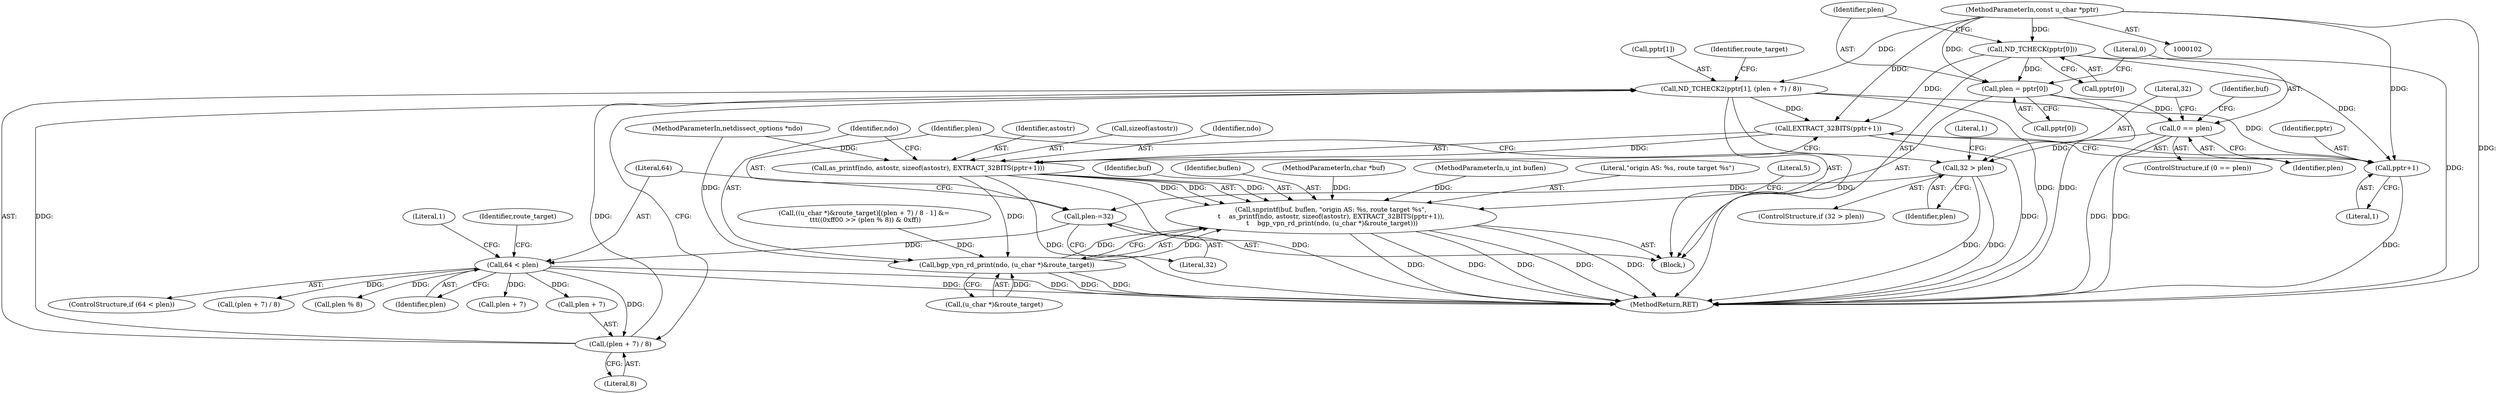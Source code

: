 digraph "0_tcpdump_bd4e697ebd6c8457efa8f28f6831fc929b88a014@array" {
"1000153" [label="(Call,ND_TCHECK2(pptr[1], (plen + 7) / 8))"];
"1000104" [label="(MethodParameterIn,const u_char *pptr)"];
"1000157" [label="(Call,(plen + 7) / 8)"];
"1000141" [label="(Call,64 < plen)"];
"1000137" [label="(Call,plen-=32)"];
"1000131" [label="(Call,32 > plen)"];
"1000120" [label="(Call,0 == plen)"];
"1000114" [label="(Call,plen = pptr[0])"];
"1000110" [label="(Call,ND_TCHECK(pptr[0]))"];
"1000208" [label="(Call,EXTRACT_32BITS(pptr+1))"];
"1000203" [label="(Call,as_printf(ndo, astostr, sizeof(astostr), EXTRACT_32BITS(pptr+1)))"];
"1000199" [label="(Call,snprintf(buf, buflen, \"origin AS: %s, route target %s\",\n\t    as_printf(ndo, astostr, sizeof(astostr), EXTRACT_32BITS(pptr+1)),\n \t    bgp_vpn_rd_print(ndo, (u_char *)&route_target)))"];
"1000212" [label="(Call,bgp_vpn_rd_print(ndo, (u_char *)&route_target))"];
"1000209" [label="(Call,pptr+1)"];
"1000121" [label="(Literal,0)"];
"1000138" [label="(Identifier,plen)"];
"1000206" [label="(Call,sizeof(astostr))"];
"1000208" [label="(Call,EXTRACT_32BITS(pptr+1))"];
"1000104" [label="(MethodParameterIn,const u_char *pptr)"];
"1000153" [label="(Call,ND_TCHECK2(pptr[1], (plen + 7) / 8))"];
"1000110" [label="(Call,ND_TCHECK(pptr[0]))"];
"1000204" [label="(Identifier,ndo)"];
"1000157" [label="(Call,(plen + 7) / 8)"];
"1000230" [label="(MethodReturn,RET)"];
"1000211" [label="(Literal,1)"];
"1000179" [label="(Call,((u_char *)&route_target)[(plen + 7) / 8 - 1] &=\n \t\t\t((0xff00 >> (plen % 8)) & 0xff))"];
"1000107" [label="(Block,)"];
"1000158" [label="(Call,plen + 7)"];
"1000114" [label="(Call,plen = pptr[0])"];
"1000132" [label="(Literal,32)"];
"1000201" [label="(Identifier,buflen)"];
"1000130" [label="(ControlStructure,if (32 > plen))"];
"1000103" [label="(MethodParameterIn,netdissect_options *ndo)"];
"1000146" [label="(Literal,1)"];
"1000164" [label="(Identifier,route_target)"];
"1000140" [label="(ControlStructure,if (64 < plen))"];
"1000115" [label="(Identifier,plen)"];
"1000105" [label="(MethodParameterIn,char *buf)"];
"1000106" [label="(MethodParameterIn,u_int buflen)"];
"1000202" [label="(Literal,\"origin AS: %s, route target %s\")"];
"1000169" [label="(Call,(plen + 7) / 8)"];
"1000122" [label="(Identifier,plen)"];
"1000175" [label="(Call,plen % 8)"];
"1000116" [label="(Call,pptr[0])"];
"1000131" [label="(Call,32 > plen)"];
"1000220" [label="(Literal,5)"];
"1000137" [label="(Call,plen-=32)"];
"1000161" [label="(Literal,8)"];
"1000199" [label="(Call,snprintf(buf, buflen, \"origin AS: %s, route target %s\",\n\t    as_printf(ndo, astostr, sizeof(astostr), EXTRACT_32BITS(pptr+1)),\n \t    bgp_vpn_rd_print(ndo, (u_char *)&route_target)))"];
"1000205" [label="(Identifier,astostr)"];
"1000209" [label="(Call,pptr+1)"];
"1000111" [label="(Call,pptr[0])"];
"1000200" [label="(Identifier,buf)"];
"1000214" [label="(Call,(u_char *)&route_target)"];
"1000212" [label="(Call,bgp_vpn_rd_print(ndo, (u_char *)&route_target))"];
"1000133" [label="(Identifier,plen)"];
"1000136" [label="(Literal,1)"];
"1000210" [label="(Identifier,pptr)"];
"1000149" [label="(Identifier,route_target)"];
"1000119" [label="(ControlStructure,if (0 == plen))"];
"1000120" [label="(Call,0 == plen)"];
"1000142" [label="(Literal,64)"];
"1000139" [label="(Literal,32)"];
"1000213" [label="(Identifier,ndo)"];
"1000154" [label="(Call,pptr[1])"];
"1000203" [label="(Call,as_printf(ndo, astostr, sizeof(astostr), EXTRACT_32BITS(pptr+1)))"];
"1000141" [label="(Call,64 < plen)"];
"1000143" [label="(Identifier,plen)"];
"1000125" [label="(Identifier,buf)"];
"1000170" [label="(Call,plen + 7)"];
"1000153" -> "1000107"  [label="AST: "];
"1000153" -> "1000157"  [label="CFG: "];
"1000154" -> "1000153"  [label="AST: "];
"1000157" -> "1000153"  [label="AST: "];
"1000164" -> "1000153"  [label="CFG: "];
"1000153" -> "1000230"  [label="DDG: "];
"1000153" -> "1000230"  [label="DDG: "];
"1000104" -> "1000153"  [label="DDG: "];
"1000157" -> "1000153"  [label="DDG: "];
"1000157" -> "1000153"  [label="DDG: "];
"1000153" -> "1000208"  [label="DDG: "];
"1000153" -> "1000209"  [label="DDG: "];
"1000104" -> "1000102"  [label="AST: "];
"1000104" -> "1000230"  [label="DDG: "];
"1000104" -> "1000110"  [label="DDG: "];
"1000104" -> "1000114"  [label="DDG: "];
"1000104" -> "1000208"  [label="DDG: "];
"1000104" -> "1000209"  [label="DDG: "];
"1000157" -> "1000161"  [label="CFG: "];
"1000158" -> "1000157"  [label="AST: "];
"1000161" -> "1000157"  [label="AST: "];
"1000141" -> "1000157"  [label="DDG: "];
"1000141" -> "1000140"  [label="AST: "];
"1000141" -> "1000143"  [label="CFG: "];
"1000142" -> "1000141"  [label="AST: "];
"1000143" -> "1000141"  [label="AST: "];
"1000146" -> "1000141"  [label="CFG: "];
"1000149" -> "1000141"  [label="CFG: "];
"1000141" -> "1000230"  [label="DDG: "];
"1000141" -> "1000230"  [label="DDG: "];
"1000137" -> "1000141"  [label="DDG: "];
"1000141" -> "1000158"  [label="DDG: "];
"1000141" -> "1000169"  [label="DDG: "];
"1000141" -> "1000170"  [label="DDG: "];
"1000141" -> "1000175"  [label="DDG: "];
"1000137" -> "1000107"  [label="AST: "];
"1000137" -> "1000139"  [label="CFG: "];
"1000138" -> "1000137"  [label="AST: "];
"1000139" -> "1000137"  [label="AST: "];
"1000142" -> "1000137"  [label="CFG: "];
"1000131" -> "1000137"  [label="DDG: "];
"1000131" -> "1000130"  [label="AST: "];
"1000131" -> "1000133"  [label="CFG: "];
"1000132" -> "1000131"  [label="AST: "];
"1000133" -> "1000131"  [label="AST: "];
"1000136" -> "1000131"  [label="CFG: "];
"1000138" -> "1000131"  [label="CFG: "];
"1000131" -> "1000230"  [label="DDG: "];
"1000131" -> "1000230"  [label="DDG: "];
"1000120" -> "1000131"  [label="DDG: "];
"1000120" -> "1000119"  [label="AST: "];
"1000120" -> "1000122"  [label="CFG: "];
"1000121" -> "1000120"  [label="AST: "];
"1000122" -> "1000120"  [label="AST: "];
"1000125" -> "1000120"  [label="CFG: "];
"1000132" -> "1000120"  [label="CFG: "];
"1000120" -> "1000230"  [label="DDG: "];
"1000120" -> "1000230"  [label="DDG: "];
"1000114" -> "1000120"  [label="DDG: "];
"1000114" -> "1000107"  [label="AST: "];
"1000114" -> "1000116"  [label="CFG: "];
"1000115" -> "1000114"  [label="AST: "];
"1000116" -> "1000114"  [label="AST: "];
"1000121" -> "1000114"  [label="CFG: "];
"1000114" -> "1000230"  [label="DDG: "];
"1000110" -> "1000114"  [label="DDG: "];
"1000110" -> "1000107"  [label="AST: "];
"1000110" -> "1000111"  [label="CFG: "];
"1000111" -> "1000110"  [label="AST: "];
"1000115" -> "1000110"  [label="CFG: "];
"1000110" -> "1000230"  [label="DDG: "];
"1000110" -> "1000208"  [label="DDG: "];
"1000110" -> "1000209"  [label="DDG: "];
"1000208" -> "1000203"  [label="AST: "];
"1000208" -> "1000209"  [label="CFG: "];
"1000209" -> "1000208"  [label="AST: "];
"1000203" -> "1000208"  [label="CFG: "];
"1000208" -> "1000230"  [label="DDG: "];
"1000208" -> "1000203"  [label="DDG: "];
"1000203" -> "1000199"  [label="AST: "];
"1000204" -> "1000203"  [label="AST: "];
"1000205" -> "1000203"  [label="AST: "];
"1000206" -> "1000203"  [label="AST: "];
"1000213" -> "1000203"  [label="CFG: "];
"1000203" -> "1000230"  [label="DDG: "];
"1000203" -> "1000230"  [label="DDG: "];
"1000203" -> "1000199"  [label="DDG: "];
"1000203" -> "1000199"  [label="DDG: "];
"1000203" -> "1000199"  [label="DDG: "];
"1000103" -> "1000203"  [label="DDG: "];
"1000203" -> "1000212"  [label="DDG: "];
"1000199" -> "1000107"  [label="AST: "];
"1000199" -> "1000212"  [label="CFG: "];
"1000200" -> "1000199"  [label="AST: "];
"1000201" -> "1000199"  [label="AST: "];
"1000202" -> "1000199"  [label="AST: "];
"1000212" -> "1000199"  [label="AST: "];
"1000220" -> "1000199"  [label="CFG: "];
"1000199" -> "1000230"  [label="DDG: "];
"1000199" -> "1000230"  [label="DDG: "];
"1000199" -> "1000230"  [label="DDG: "];
"1000199" -> "1000230"  [label="DDG: "];
"1000199" -> "1000230"  [label="DDG: "];
"1000105" -> "1000199"  [label="DDG: "];
"1000106" -> "1000199"  [label="DDG: "];
"1000212" -> "1000199"  [label="DDG: "];
"1000212" -> "1000199"  [label="DDG: "];
"1000212" -> "1000214"  [label="CFG: "];
"1000213" -> "1000212"  [label="AST: "];
"1000214" -> "1000212"  [label="AST: "];
"1000212" -> "1000230"  [label="DDG: "];
"1000212" -> "1000230"  [label="DDG: "];
"1000103" -> "1000212"  [label="DDG: "];
"1000214" -> "1000212"  [label="DDG: "];
"1000179" -> "1000212"  [label="DDG: "];
"1000209" -> "1000211"  [label="CFG: "];
"1000210" -> "1000209"  [label="AST: "];
"1000211" -> "1000209"  [label="AST: "];
"1000209" -> "1000230"  [label="DDG: "];
}
